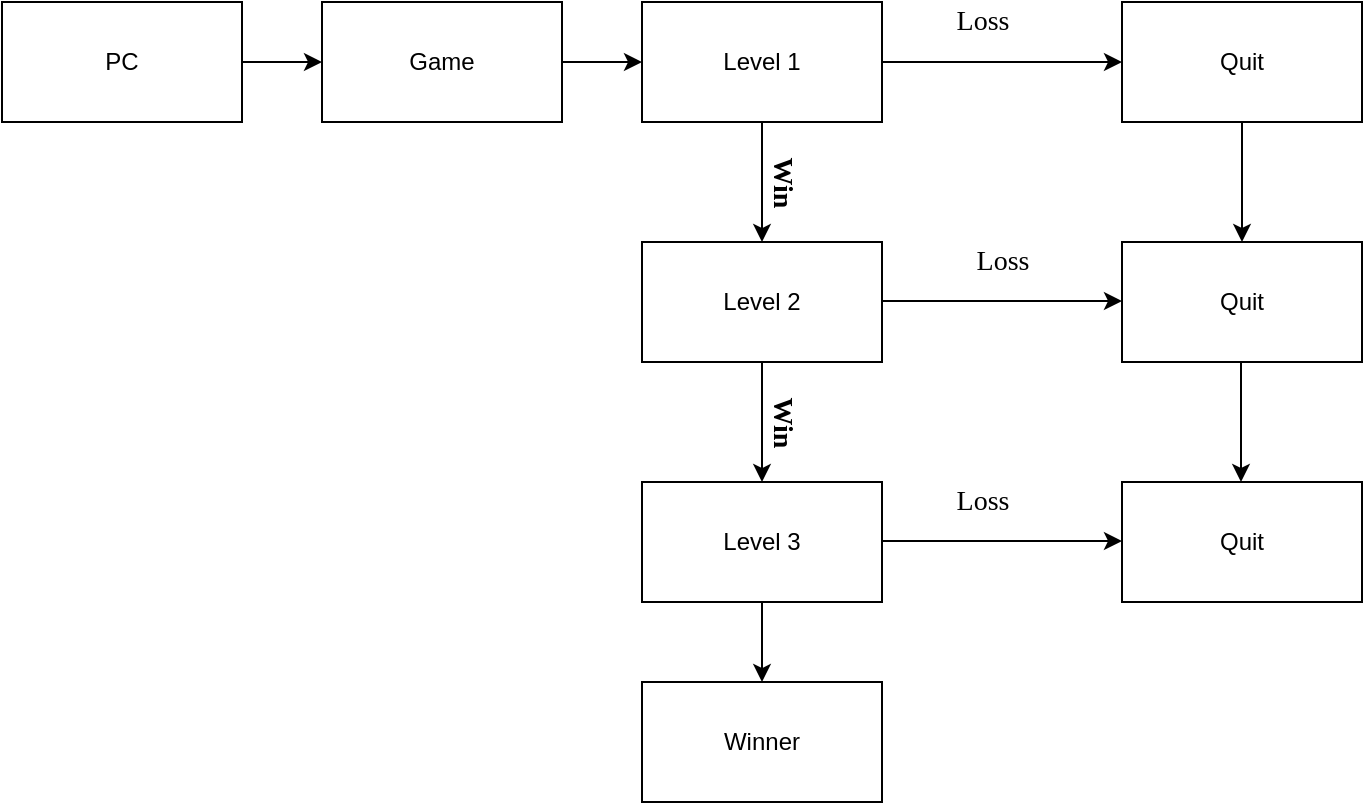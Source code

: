 <mxfile version="15.8.3" type="device"><diagram id="nXch7kFlbOnsyUVJAFSq" name="Page-1"><mxGraphModel dx="1038" dy="539" grid="1" gridSize="10" guides="1" tooltips="1" connect="1" arrows="1" fold="1" page="1" pageScale="1" pageWidth="850" pageHeight="1100" math="0" shadow="0"><root><mxCell id="0"/><mxCell id="1" parent="0"/><mxCell id="as2rTOD7Jts07V5ZcH7U-1" value="PC" style="rounded=0;whiteSpace=wrap;html=1;" vertex="1" parent="1"><mxGeometry y="80" width="120" height="60" as="geometry"/></mxCell><mxCell id="as2rTOD7Jts07V5ZcH7U-2" value="Game" style="rounded=0;whiteSpace=wrap;html=1;" vertex="1" parent="1"><mxGeometry x="160" y="80" width="120" height="60" as="geometry"/></mxCell><mxCell id="as2rTOD7Jts07V5ZcH7U-3" value="Level 1" style="rounded=0;whiteSpace=wrap;html=1;" vertex="1" parent="1"><mxGeometry x="320" y="80" width="120" height="60" as="geometry"/></mxCell><mxCell id="as2rTOD7Jts07V5ZcH7U-4" value="Level 2" style="rounded=0;whiteSpace=wrap;html=1;" vertex="1" parent="1"><mxGeometry x="320" y="200" width="120" height="60" as="geometry"/></mxCell><mxCell id="as2rTOD7Jts07V5ZcH7U-5" value="Level 3" style="rounded=0;whiteSpace=wrap;html=1;" vertex="1" parent="1"><mxGeometry x="320" y="320" width="120" height="60" as="geometry"/></mxCell><mxCell id="as2rTOD7Jts07V5ZcH7U-6" value="Quit" style="rounded=0;whiteSpace=wrap;html=1;" vertex="1" parent="1"><mxGeometry x="560" y="320" width="120" height="60" as="geometry"/></mxCell><mxCell id="as2rTOD7Jts07V5ZcH7U-7" value="Quit" style="rounded=0;whiteSpace=wrap;html=1;" vertex="1" parent="1"><mxGeometry x="560" y="200" width="120" height="60" as="geometry"/></mxCell><mxCell id="as2rTOD7Jts07V5ZcH7U-8" value="Quit" style="rounded=0;whiteSpace=wrap;html=1;" vertex="1" parent="1"><mxGeometry x="560" y="80" width="120" height="60" as="geometry"/></mxCell><mxCell id="as2rTOD7Jts07V5ZcH7U-10" value="" style="endArrow=classic;html=1;rounded=0;entryX=0.5;entryY=0;entryDx=0;entryDy=0;exitX=0.5;exitY=1;exitDx=0;exitDy=0;" edge="1" parent="1" source="as2rTOD7Jts07V5ZcH7U-3" target="as2rTOD7Jts07V5ZcH7U-4"><mxGeometry width="50" height="50" relative="1" as="geometry"><mxPoint x="400" y="200" as="sourcePoint"/><mxPoint x="450" y="150" as="targetPoint"/></mxGeometry></mxCell><mxCell id="as2rTOD7Jts07V5ZcH7U-12" value="" style="endArrow=classic;html=1;rounded=0;exitX=0.5;exitY=1;exitDx=0;exitDy=0;entryX=0.5;entryY=0;entryDx=0;entryDy=0;" edge="1" parent="1" source="as2rTOD7Jts07V5ZcH7U-4" target="as2rTOD7Jts07V5ZcH7U-5"><mxGeometry width="50" height="50" relative="1" as="geometry"><mxPoint x="400" y="200" as="sourcePoint"/><mxPoint x="450" y="150" as="targetPoint"/></mxGeometry></mxCell><mxCell id="as2rTOD7Jts07V5ZcH7U-14" value="" style="endArrow=classic;html=1;rounded=0;exitX=0.5;exitY=1;exitDx=0;exitDy=0;entryX=0.5;entryY=0;entryDx=0;entryDy=0;" edge="1" parent="1"><mxGeometry width="50" height="50" relative="1" as="geometry"><mxPoint x="619.5" y="260" as="sourcePoint"/><mxPoint x="619.5" y="320" as="targetPoint"/></mxGeometry></mxCell><mxCell id="as2rTOD7Jts07V5ZcH7U-15" value="" style="endArrow=classic;html=1;rounded=0;exitX=0.5;exitY=1;exitDx=0;exitDy=0;entryX=0.5;entryY=0;entryDx=0;entryDy=0;" edge="1" parent="1"><mxGeometry width="50" height="50" relative="1" as="geometry"><mxPoint x="620" y="140" as="sourcePoint"/><mxPoint x="620" y="200" as="targetPoint"/></mxGeometry></mxCell><mxCell id="as2rTOD7Jts07V5ZcH7U-16" value="" style="endArrow=classic;html=1;rounded=0;exitX=1;exitY=0.5;exitDx=0;exitDy=0;entryX=0;entryY=0.5;entryDx=0;entryDy=0;" edge="1" parent="1" source="as2rTOD7Jts07V5ZcH7U-3" target="as2rTOD7Jts07V5ZcH7U-8"><mxGeometry width="50" height="50" relative="1" as="geometry"><mxPoint x="400" y="200" as="sourcePoint"/><mxPoint x="450" y="150" as="targetPoint"/><Array as="points"/></mxGeometry></mxCell><mxCell id="as2rTOD7Jts07V5ZcH7U-17" value="" style="endArrow=classic;html=1;rounded=0;exitX=1;exitY=0.5;exitDx=0;exitDy=0;entryX=0;entryY=0.5;entryDx=0;entryDy=0;" edge="1" parent="1"><mxGeometry width="50" height="50" relative="1" as="geometry"><mxPoint x="440" y="229.5" as="sourcePoint"/><mxPoint x="560" y="229.5" as="targetPoint"/><Array as="points"/></mxGeometry></mxCell><mxCell id="as2rTOD7Jts07V5ZcH7U-18" value="" style="endArrow=classic;html=1;rounded=0;exitX=1;exitY=0.5;exitDx=0;exitDy=0;entryX=0;entryY=0.5;entryDx=0;entryDy=0;" edge="1" parent="1"><mxGeometry width="50" height="50" relative="1" as="geometry"><mxPoint x="440" y="349.5" as="sourcePoint"/><mxPoint x="560" y="349.5" as="targetPoint"/><Array as="points"/></mxGeometry></mxCell><mxCell id="as2rTOD7Jts07V5ZcH7U-19" value="" style="endArrow=classic;html=1;rounded=0;exitX=1;exitY=0.5;exitDx=0;exitDy=0;entryX=0;entryY=0.5;entryDx=0;entryDy=0;" edge="1" parent="1" source="as2rTOD7Jts07V5ZcH7U-2" target="as2rTOD7Jts07V5ZcH7U-3"><mxGeometry width="50" height="50" relative="1" as="geometry"><mxPoint x="400" y="200" as="sourcePoint"/><mxPoint x="450" y="150" as="targetPoint"/></mxGeometry></mxCell><mxCell id="as2rTOD7Jts07V5ZcH7U-21" value="" style="endArrow=classic;html=1;rounded=0;exitX=1;exitY=0.5;exitDx=0;exitDy=0;entryX=0;entryY=0.5;entryDx=0;entryDy=0;" edge="1" parent="1" source="as2rTOD7Jts07V5ZcH7U-1" target="as2rTOD7Jts07V5ZcH7U-2"><mxGeometry width="50" height="50" relative="1" as="geometry"><mxPoint x="400" y="200" as="sourcePoint"/><mxPoint x="450" y="150" as="targetPoint"/></mxGeometry></mxCell><mxCell id="as2rTOD7Jts07V5ZcH7U-22" value="" style="endArrow=classic;html=1;rounded=0;exitX=0.5;exitY=1;exitDx=0;exitDy=0;" edge="1" parent="1" source="as2rTOD7Jts07V5ZcH7U-5" target="as2rTOD7Jts07V5ZcH7U-23"><mxGeometry width="50" height="50" relative="1" as="geometry"><mxPoint x="400" y="200" as="sourcePoint"/><mxPoint x="380" y="420" as="targetPoint"/></mxGeometry></mxCell><mxCell id="as2rTOD7Jts07V5ZcH7U-23" value="Winner" style="rounded=0;whiteSpace=wrap;html=1;" vertex="1" parent="1"><mxGeometry x="320" y="420" width="120" height="60" as="geometry"/></mxCell><mxCell id="as2rTOD7Jts07V5ZcH7U-25" value="&lt;h5&gt;&lt;font face=&quot;Comic Sans MS&quot;&gt;&lt;span style=&quot;font-size: 14px&quot;&gt;Win&lt;/span&gt;&lt;/font&gt;&lt;/h5&gt;" style="text;html=1;align=center;verticalAlign=middle;resizable=0;points=[];autosize=1;strokeColor=none;fillColor=none;rotation=90;" vertex="1" parent="1"><mxGeometry x="370" y="140" width="40" height="60" as="geometry"/></mxCell><mxCell id="as2rTOD7Jts07V5ZcH7U-26" value="&lt;h5&gt;&lt;font face=&quot;Comic Sans MS&quot;&gt;&lt;span style=&quot;font-size: 14px&quot;&gt;Win&lt;/span&gt;&lt;/font&gt;&lt;/h5&gt;" style="text;html=1;align=center;verticalAlign=middle;resizable=0;points=[];autosize=1;strokeColor=none;fillColor=none;rotation=90;" vertex="1" parent="1"><mxGeometry x="370" y="260" width="40" height="60" as="geometry"/></mxCell><mxCell id="as2rTOD7Jts07V5ZcH7U-27" value="Loss&lt;br&gt;" style="text;html=1;align=center;verticalAlign=middle;resizable=0;points=[];autosize=1;strokeColor=none;fillColor=none;fontSize=14;fontFamily=Comic Sans MS;rotation=0;" vertex="1" parent="1"><mxGeometry x="470" y="80" width="40" height="20" as="geometry"/></mxCell><mxCell id="as2rTOD7Jts07V5ZcH7U-28" value="Loss&lt;br&gt;" style="text;html=1;align=center;verticalAlign=middle;resizable=0;points=[];autosize=1;strokeColor=none;fillColor=none;fontSize=14;fontFamily=Comic Sans MS;rotation=0;" vertex="1" parent="1"><mxGeometry x="480" y="200" width="40" height="20" as="geometry"/></mxCell><mxCell id="as2rTOD7Jts07V5ZcH7U-29" value="Loss&lt;br&gt;" style="text;html=1;align=center;verticalAlign=middle;resizable=0;points=[];autosize=1;strokeColor=none;fillColor=none;fontSize=14;fontFamily=Comic Sans MS;rotation=0;" vertex="1" parent="1"><mxGeometry x="470" y="320" width="40" height="20" as="geometry"/></mxCell></root></mxGraphModel></diagram></mxfile>